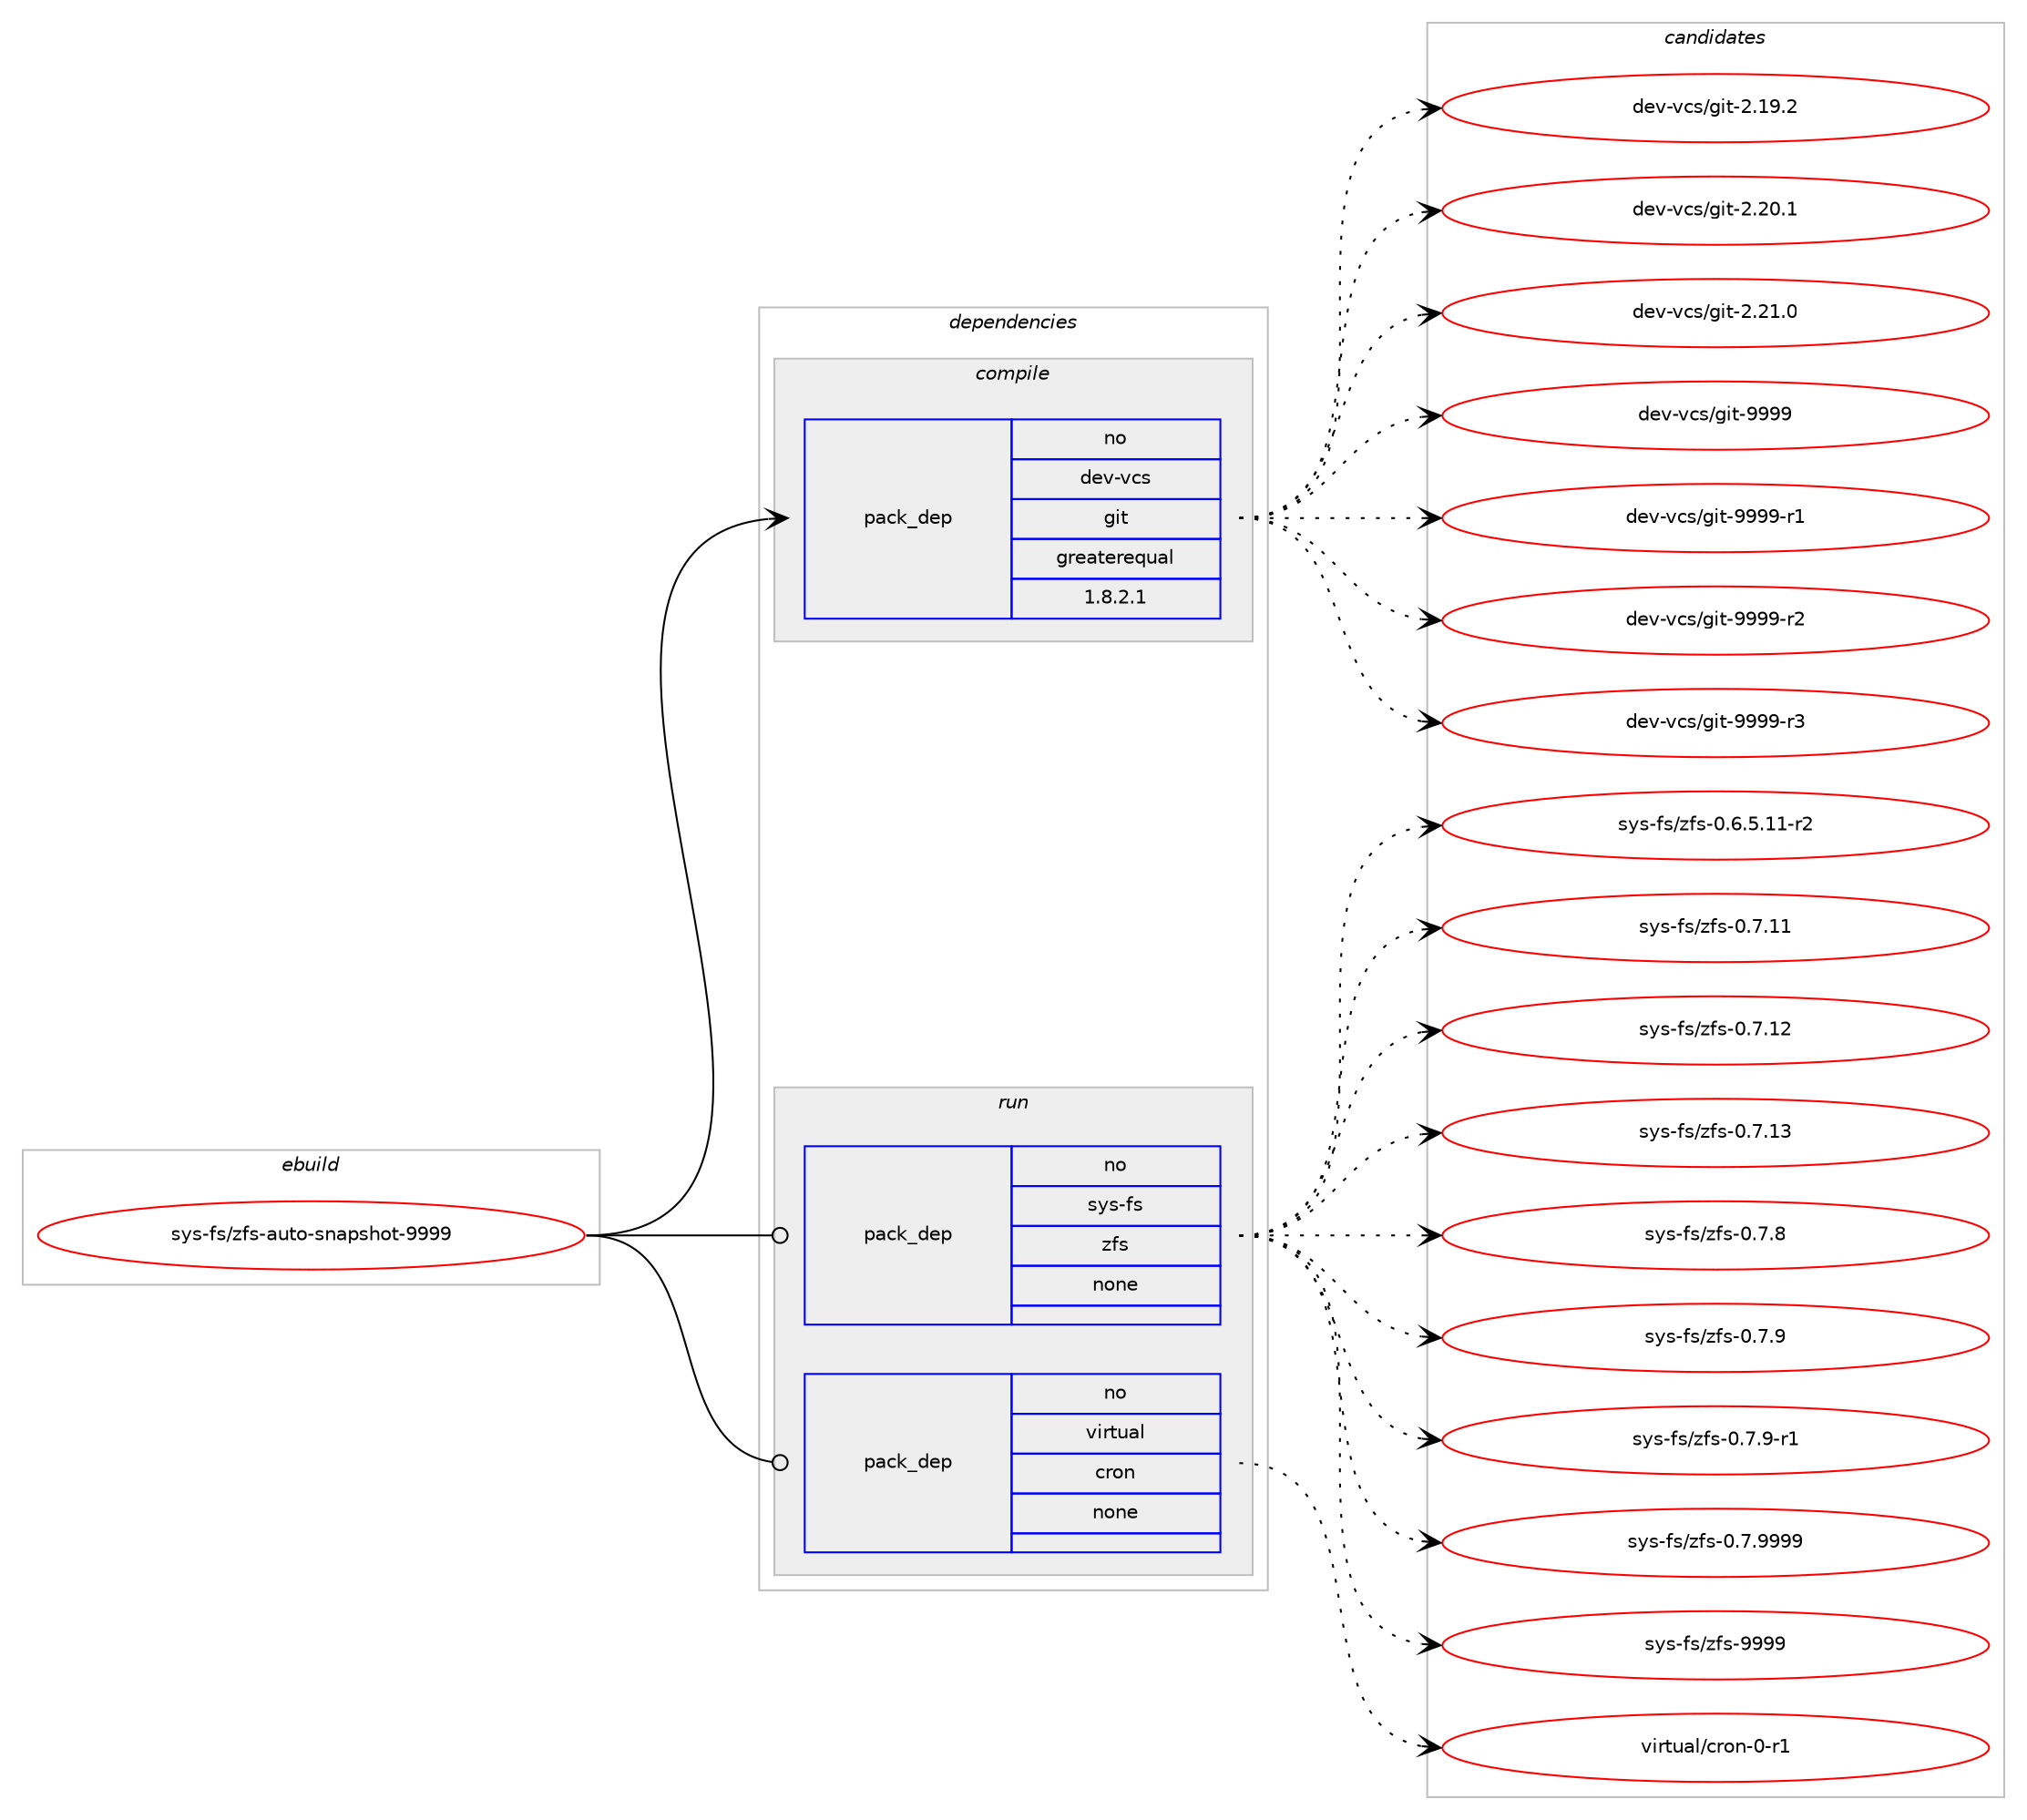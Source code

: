 digraph prolog {

# *************
# Graph options
# *************

newrank=true;
concentrate=true;
compound=true;
graph [rankdir=LR,fontname=Helvetica,fontsize=10,ranksep=1.5];#, ranksep=2.5, nodesep=0.2];
edge  [arrowhead=vee];
node  [fontname=Helvetica,fontsize=10];

# **********
# The ebuild
# **********

subgraph cluster_leftcol {
color=gray;
rank=same;
label=<<i>ebuild</i>>;
id [label="sys-fs/zfs-auto-snapshot-9999", color=red, width=4, href="../sys-fs/zfs-auto-snapshot-9999.svg"];
}

# ****************
# The dependencies
# ****************

subgraph cluster_midcol {
color=gray;
label=<<i>dependencies</i>>;
subgraph cluster_compile {
fillcolor="#eeeeee";
style=filled;
label=<<i>compile</i>>;
subgraph pack1244353 {
dependency1733815 [label=<<TABLE BORDER="0" CELLBORDER="1" CELLSPACING="0" CELLPADDING="4" WIDTH="220"><TR><TD ROWSPAN="6" CELLPADDING="30">pack_dep</TD></TR><TR><TD WIDTH="110">no</TD></TR><TR><TD>dev-vcs</TD></TR><TR><TD>git</TD></TR><TR><TD>greaterequal</TD></TR><TR><TD>1.8.2.1</TD></TR></TABLE>>, shape=none, color=blue];
}
id:e -> dependency1733815:w [weight=20,style="solid",arrowhead="vee"];
}
subgraph cluster_compileandrun {
fillcolor="#eeeeee";
style=filled;
label=<<i>compile and run</i>>;
}
subgraph cluster_run {
fillcolor="#eeeeee";
style=filled;
label=<<i>run</i>>;
subgraph pack1244354 {
dependency1733816 [label=<<TABLE BORDER="0" CELLBORDER="1" CELLSPACING="0" CELLPADDING="4" WIDTH="220"><TR><TD ROWSPAN="6" CELLPADDING="30">pack_dep</TD></TR><TR><TD WIDTH="110">no</TD></TR><TR><TD>sys-fs</TD></TR><TR><TD>zfs</TD></TR><TR><TD>none</TD></TR><TR><TD></TD></TR></TABLE>>, shape=none, color=blue];
}
id:e -> dependency1733816:w [weight=20,style="solid",arrowhead="odot"];
subgraph pack1244355 {
dependency1733817 [label=<<TABLE BORDER="0" CELLBORDER="1" CELLSPACING="0" CELLPADDING="4" WIDTH="220"><TR><TD ROWSPAN="6" CELLPADDING="30">pack_dep</TD></TR><TR><TD WIDTH="110">no</TD></TR><TR><TD>virtual</TD></TR><TR><TD>cron</TD></TR><TR><TD>none</TD></TR><TR><TD></TD></TR></TABLE>>, shape=none, color=blue];
}
id:e -> dependency1733817:w [weight=20,style="solid",arrowhead="odot"];
}
}

# **************
# The candidates
# **************

subgraph cluster_choices {
rank=same;
color=gray;
label=<<i>candidates</i>>;

subgraph choice1244353 {
color=black;
nodesep=1;
choice10010111845118991154710310511645504649574650 [label="dev-vcs/git-2.19.2", color=red, width=4,href="../dev-vcs/git-2.19.2.svg"];
choice10010111845118991154710310511645504650484649 [label="dev-vcs/git-2.20.1", color=red, width=4,href="../dev-vcs/git-2.20.1.svg"];
choice10010111845118991154710310511645504650494648 [label="dev-vcs/git-2.21.0", color=red, width=4,href="../dev-vcs/git-2.21.0.svg"];
choice1001011184511899115471031051164557575757 [label="dev-vcs/git-9999", color=red, width=4,href="../dev-vcs/git-9999.svg"];
choice10010111845118991154710310511645575757574511449 [label="dev-vcs/git-9999-r1", color=red, width=4,href="../dev-vcs/git-9999-r1.svg"];
choice10010111845118991154710310511645575757574511450 [label="dev-vcs/git-9999-r2", color=red, width=4,href="../dev-vcs/git-9999-r2.svg"];
choice10010111845118991154710310511645575757574511451 [label="dev-vcs/git-9999-r3", color=red, width=4,href="../dev-vcs/git-9999-r3.svg"];
dependency1733815:e -> choice10010111845118991154710310511645504649574650:w [style=dotted,weight="100"];
dependency1733815:e -> choice10010111845118991154710310511645504650484649:w [style=dotted,weight="100"];
dependency1733815:e -> choice10010111845118991154710310511645504650494648:w [style=dotted,weight="100"];
dependency1733815:e -> choice1001011184511899115471031051164557575757:w [style=dotted,weight="100"];
dependency1733815:e -> choice10010111845118991154710310511645575757574511449:w [style=dotted,weight="100"];
dependency1733815:e -> choice10010111845118991154710310511645575757574511450:w [style=dotted,weight="100"];
dependency1733815:e -> choice10010111845118991154710310511645575757574511451:w [style=dotted,weight="100"];
}
subgraph choice1244354 {
color=black;
nodesep=1;
choice11512111545102115471221021154548465446534649494511450 [label="sys-fs/zfs-0.6.5.11-r2", color=red, width=4,href="../sys-fs/zfs-0.6.5.11-r2.svg"];
choice115121115451021154712210211545484655464949 [label="sys-fs/zfs-0.7.11", color=red, width=4,href="../sys-fs/zfs-0.7.11.svg"];
choice115121115451021154712210211545484655464950 [label="sys-fs/zfs-0.7.12", color=red, width=4,href="../sys-fs/zfs-0.7.12.svg"];
choice115121115451021154712210211545484655464951 [label="sys-fs/zfs-0.7.13", color=red, width=4,href="../sys-fs/zfs-0.7.13.svg"];
choice1151211154510211547122102115454846554656 [label="sys-fs/zfs-0.7.8", color=red, width=4,href="../sys-fs/zfs-0.7.8.svg"];
choice1151211154510211547122102115454846554657 [label="sys-fs/zfs-0.7.9", color=red, width=4,href="../sys-fs/zfs-0.7.9.svg"];
choice11512111545102115471221021154548465546574511449 [label="sys-fs/zfs-0.7.9-r1", color=red, width=4,href="../sys-fs/zfs-0.7.9-r1.svg"];
choice1151211154510211547122102115454846554657575757 [label="sys-fs/zfs-0.7.9999", color=red, width=4,href="../sys-fs/zfs-0.7.9999.svg"];
choice11512111545102115471221021154557575757 [label="sys-fs/zfs-9999", color=red, width=4,href="../sys-fs/zfs-9999.svg"];
dependency1733816:e -> choice11512111545102115471221021154548465446534649494511450:w [style=dotted,weight="100"];
dependency1733816:e -> choice115121115451021154712210211545484655464949:w [style=dotted,weight="100"];
dependency1733816:e -> choice115121115451021154712210211545484655464950:w [style=dotted,weight="100"];
dependency1733816:e -> choice115121115451021154712210211545484655464951:w [style=dotted,weight="100"];
dependency1733816:e -> choice1151211154510211547122102115454846554656:w [style=dotted,weight="100"];
dependency1733816:e -> choice1151211154510211547122102115454846554657:w [style=dotted,weight="100"];
dependency1733816:e -> choice11512111545102115471221021154548465546574511449:w [style=dotted,weight="100"];
dependency1733816:e -> choice1151211154510211547122102115454846554657575757:w [style=dotted,weight="100"];
dependency1733816:e -> choice11512111545102115471221021154557575757:w [style=dotted,weight="100"];
}
subgraph choice1244355 {
color=black;
nodesep=1;
choice11810511411611797108479911411111045484511449 [label="virtual/cron-0-r1", color=red, width=4,href="../virtual/cron-0-r1.svg"];
dependency1733817:e -> choice11810511411611797108479911411111045484511449:w [style=dotted,weight="100"];
}
}

}
